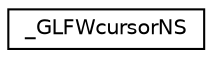 digraph "Graphical Class Hierarchy"
{
 // LATEX_PDF_SIZE
  edge [fontname="Helvetica",fontsize="10",labelfontname="Helvetica",labelfontsize="10"];
  node [fontname="Helvetica",fontsize="10",shape=record];
  rankdir="LR";
  Node0 [label="_GLFWcursorNS",height=0.2,width=0.4,color="black", fillcolor="white", style="filled",URL="$struct__GLFWcursorNS.html",tooltip=" "];
}
